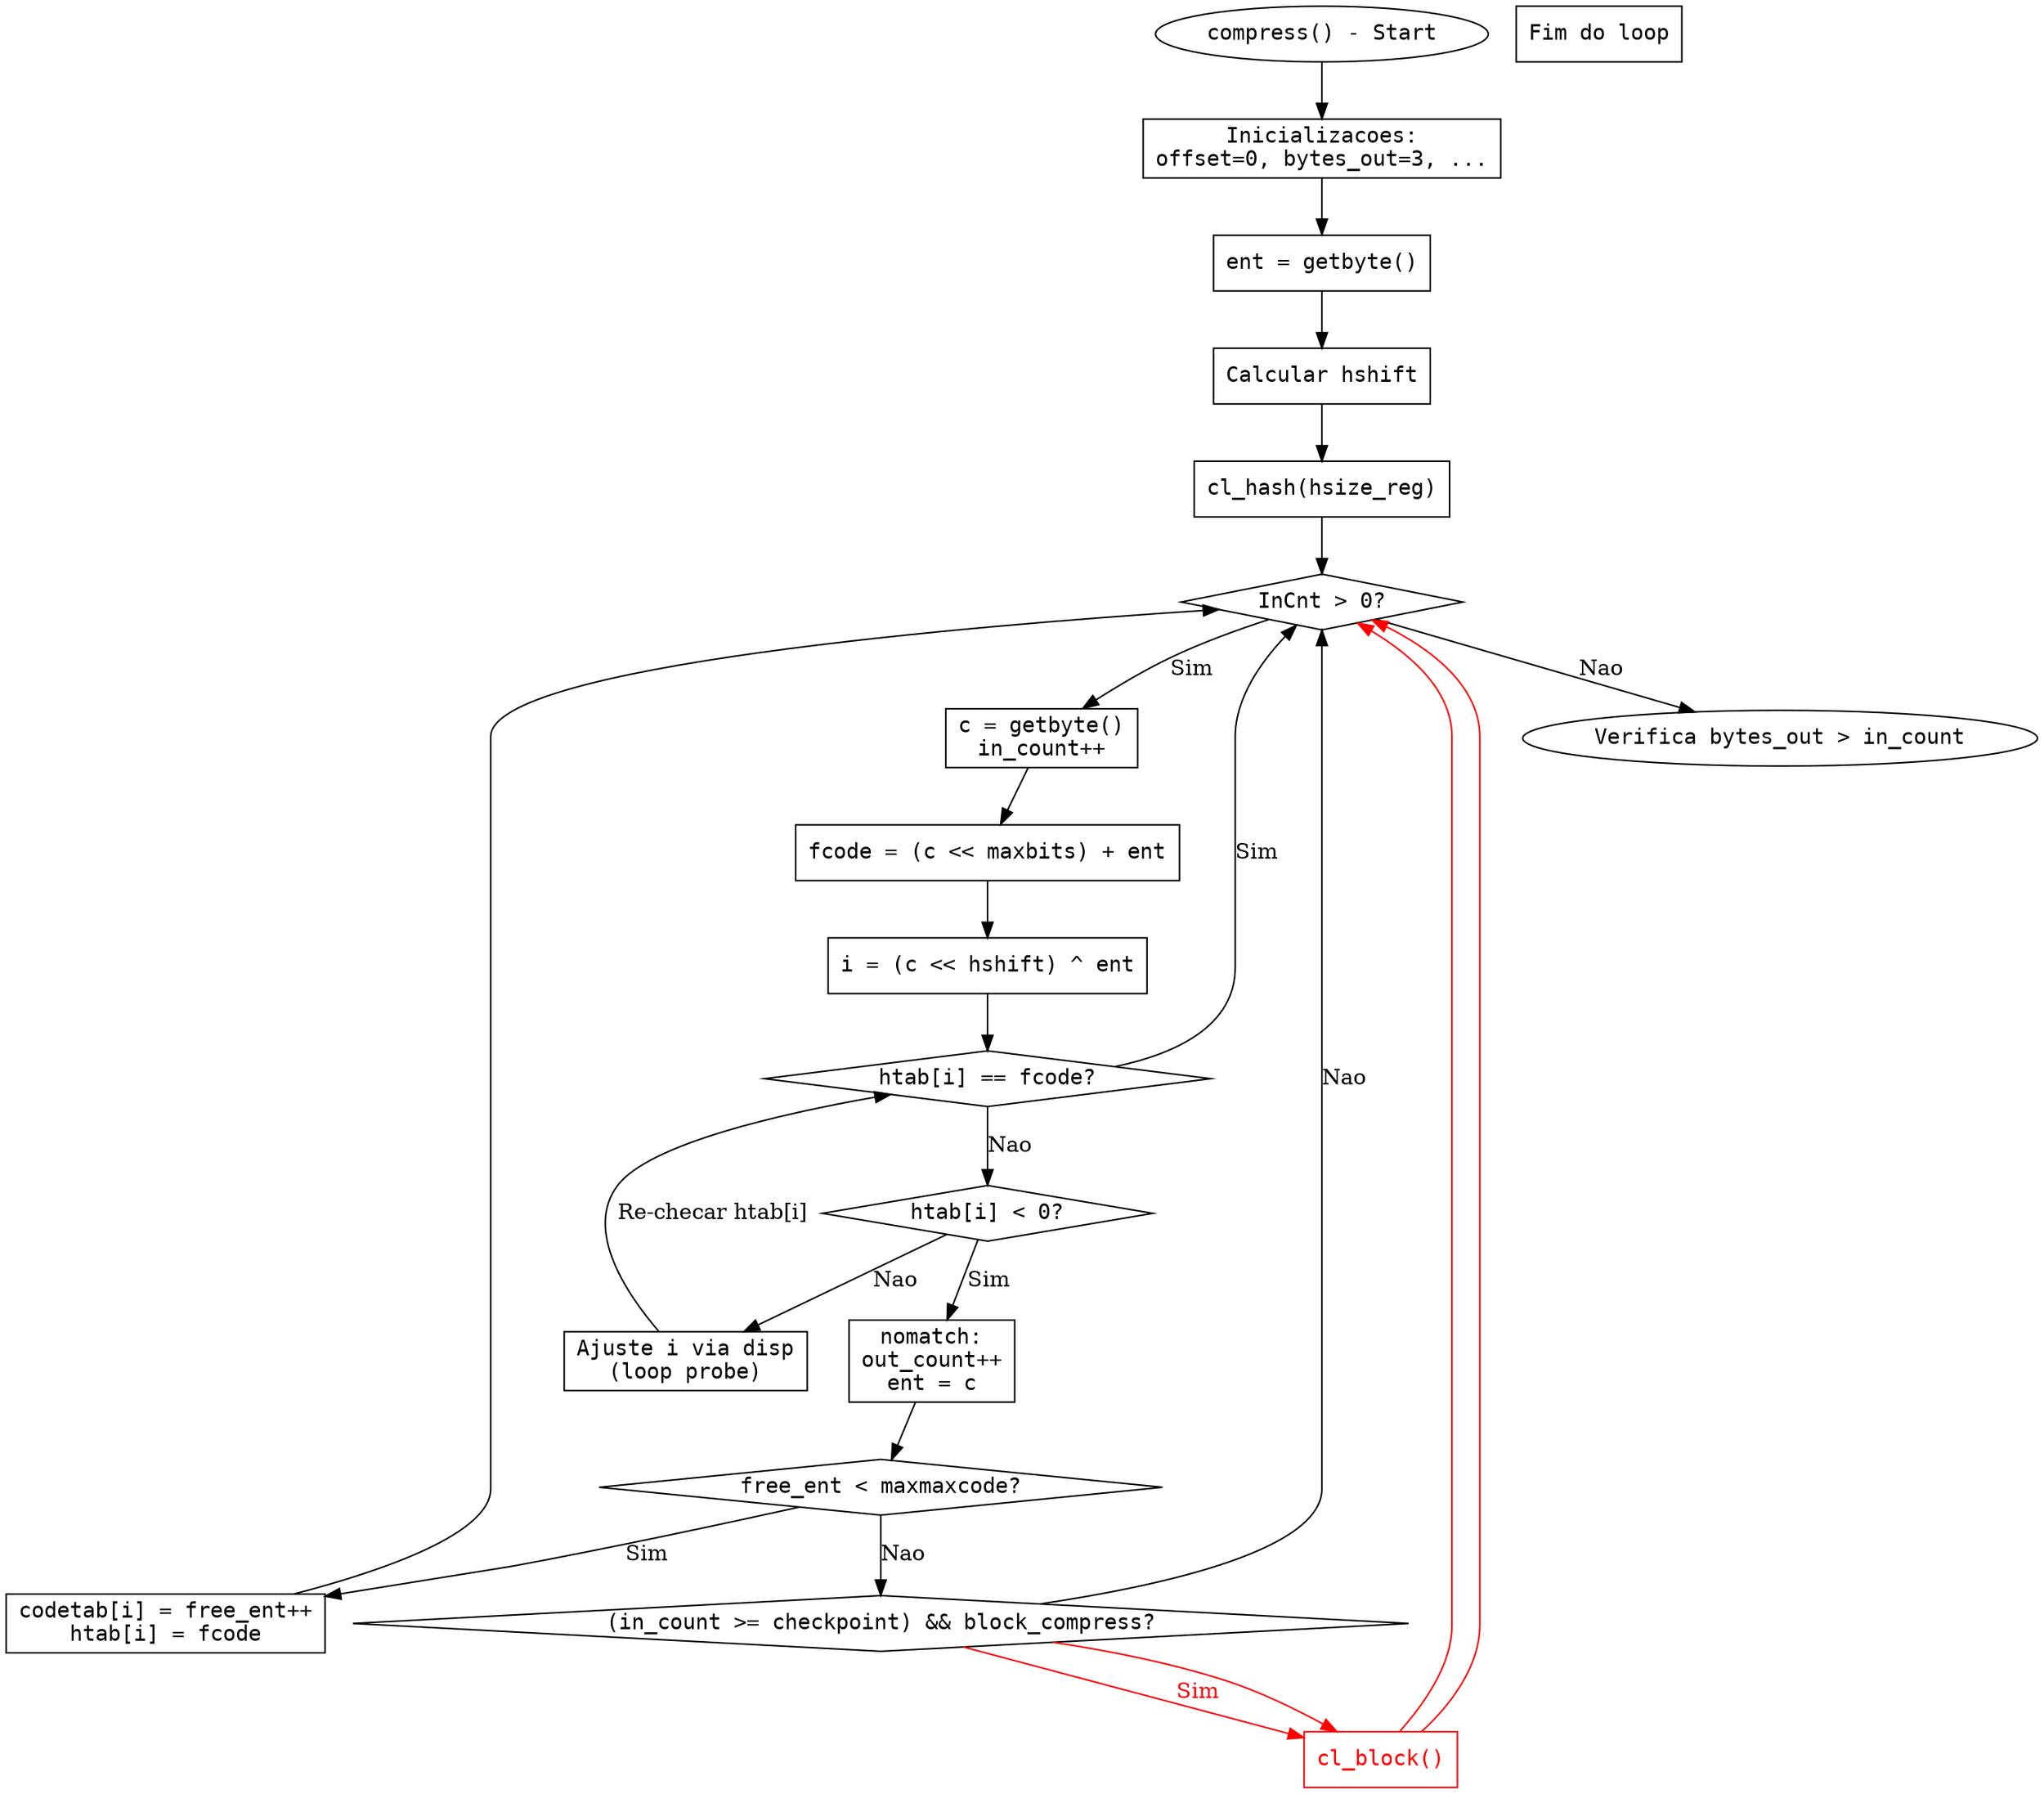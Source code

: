 digraph CompressCFG {
    rankdir=TB;
    node [shape=box, fontname="Courier"];

    // Nos principais
    start [label="compress() - Start", shape=ellipse];
    init [label="Inicializacoes:\noffset=0, bytes_out=3, ..."];
    ent_getbyte [label="ent = getbyte()"];
    hshift_calc [label="Calcular hshift"];
    cl_hash_call [label="cl_hash(hsize_reg)"];
    loop_cond [label="InCnt > 0?", shape=diamond];
    c_getbyte [label="c = getbyte()\nin_count++"];
    fcode_calc [label="fcode = (c << maxbits) + ent"];
    i_calc [label="i = (c << hshift) ^ ent"];
    cond_htab [label="htab[i] == fcode?", shape=diamond];
    cond_htab_neg [label="htab[i] < 0?", shape=diamond];
    probe_loop [label="Ajuste i via disp\n(loop probe)"];
    nomatch [label="nomatch:\nout_count++\nent = c"];
    cond_free_ent [label="free_ent < maxmaxcode?", shape=diamond];
    cond_checkpoint [label="(in_count >= checkpoint) && block_compress?", shape=diamond];
    cl_block_call [label="cl_block()", color=red, fontcolor=red];
    update_tables [label="codetab[i] = free_ent++\nhtab[i] = fcode"];
    end_loop [label="Fim do loop"];
    end_compress [label="Verifica bytes_out > in_count", shape=ellipse];

    // Arestas
    start -> init;
    init -> ent_getbyte;
    ent_getbyte -> hshift_calc;
    hshift_calc -> cl_hash_call;
    cl_hash_call -> loop_cond;

    loop_cond -> c_getbyte [label="Sim"];
    loop_cond -> end_compress [label="Nao"];

    c_getbyte -> fcode_calc;
    fcode_calc -> i_calc;
    i_calc -> cond_htab;

    cond_htab -> loop_cond [label="Sim"];
    cond_htab -> cond_htab_neg [label="Nao"];

    cond_htab_neg -> nomatch [label="Sim"];
    cond_htab_neg -> probe_loop [label="Nao"];

    probe_loop -> cond_htab [label="Re-checar htab[i]"];

    nomatch -> cond_free_ent;

    cond_free_ent -> update_tables [label="Sim"];
    cond_free_ent -> cond_checkpoint [label="Nao"];

    cond_checkpoint -> cl_block_call [label="Sim", color=red, fontcolor=red];
    cond_checkpoint -> loop_cond [label="Nao"];

    update_tables -> loop_cond;
    cl_block_call -> loop_cond [color=red];

    // Caminho inviavel em vermelho
    cond_checkpoint -> cl_block_call [color=red];
    cl_block_call -> loop_cond [color=red];
}